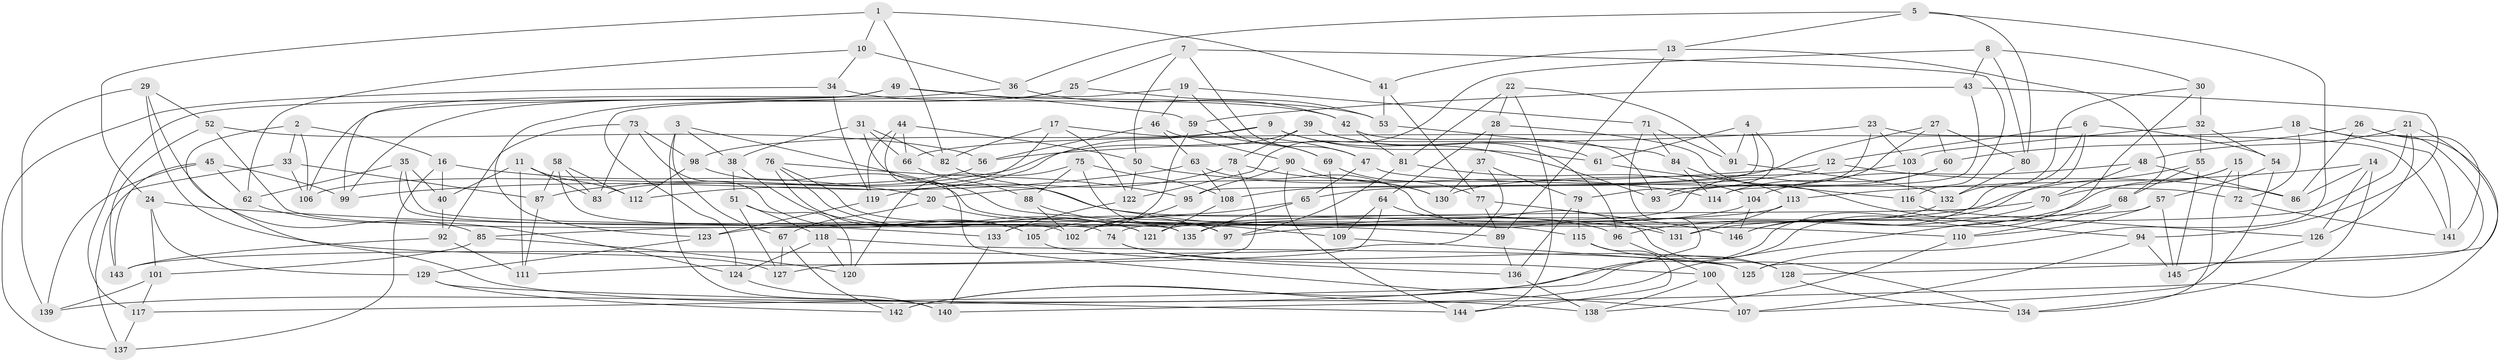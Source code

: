 // Generated by graph-tools (version 1.1) at 2025/37/03/09/25 02:37:59]
// undirected, 146 vertices, 292 edges
graph export_dot {
graph [start="1"]
  node [color=gray90,style=filled];
  1;
  2;
  3;
  4;
  5;
  6;
  7;
  8;
  9;
  10;
  11;
  12;
  13;
  14;
  15;
  16;
  17;
  18;
  19;
  20;
  21;
  22;
  23;
  24;
  25;
  26;
  27;
  28;
  29;
  30;
  31;
  32;
  33;
  34;
  35;
  36;
  37;
  38;
  39;
  40;
  41;
  42;
  43;
  44;
  45;
  46;
  47;
  48;
  49;
  50;
  51;
  52;
  53;
  54;
  55;
  56;
  57;
  58;
  59;
  60;
  61;
  62;
  63;
  64;
  65;
  66;
  67;
  68;
  69;
  70;
  71;
  72;
  73;
  74;
  75;
  76;
  77;
  78;
  79;
  80;
  81;
  82;
  83;
  84;
  85;
  86;
  87;
  88;
  89;
  90;
  91;
  92;
  93;
  94;
  95;
  96;
  97;
  98;
  99;
  100;
  101;
  102;
  103;
  104;
  105;
  106;
  107;
  108;
  109;
  110;
  111;
  112;
  113;
  114;
  115;
  116;
  117;
  118;
  119;
  120;
  121;
  122;
  123;
  124;
  125;
  126;
  127;
  128;
  129;
  130;
  131;
  132;
  133;
  134;
  135;
  136;
  137;
  138;
  139;
  140;
  141;
  142;
  143;
  144;
  145;
  146;
  1 -- 10;
  1 -- 24;
  1 -- 82;
  1 -- 41;
  2 -- 16;
  2 -- 106;
  2 -- 138;
  2 -- 33;
  3 -- 38;
  3 -- 110;
  3 -- 67;
  3 -- 140;
  4 -- 61;
  4 -- 79;
  4 -- 95;
  4 -- 91;
  5 -- 125;
  5 -- 36;
  5 -- 80;
  5 -- 13;
  6 -- 54;
  6 -- 12;
  6 -- 146;
  6 -- 139;
  7 -- 116;
  7 -- 47;
  7 -- 50;
  7 -- 25;
  8 -- 122;
  8 -- 43;
  8 -- 80;
  8 -- 30;
  9 -- 61;
  9 -- 112;
  9 -- 93;
  9 -- 98;
  10 -- 34;
  10 -- 36;
  10 -- 62;
  11 -- 40;
  11 -- 111;
  11 -- 112;
  11 -- 83;
  12 -- 86;
  12 -- 20;
  12 -- 65;
  13 -- 41;
  13 -- 89;
  13 -- 68;
  14 -- 86;
  14 -- 113;
  14 -- 134;
  14 -- 126;
  15 -- 70;
  15 -- 72;
  15 -- 131;
  15 -- 134;
  16 -- 137;
  16 -- 20;
  16 -- 40;
  17 -- 83;
  17 -- 122;
  17 -- 47;
  17 -- 82;
  18 -- 141;
  18 -- 72;
  18 -- 125;
  18 -- 66;
  19 -- 124;
  19 -- 46;
  19 -- 71;
  19 -- 69;
  20 -- 97;
  20 -- 67;
  21 -- 126;
  21 -- 128;
  21 -- 48;
  21 -- 135;
  22 -- 81;
  22 -- 91;
  22 -- 144;
  22 -- 28;
  23 -- 141;
  23 -- 56;
  23 -- 103;
  23 -- 93;
  24 -- 101;
  24 -- 89;
  24 -- 129;
  25 -- 53;
  25 -- 123;
  25 -- 99;
  26 -- 86;
  26 -- 140;
  26 -- 60;
  26 -- 141;
  27 -- 80;
  27 -- 60;
  27 -- 108;
  27 -- 74;
  28 -- 94;
  28 -- 64;
  28 -- 37;
  29 -- 139;
  29 -- 127;
  29 -- 52;
  29 -- 85;
  30 -- 117;
  30 -- 132;
  30 -- 32;
  31 -- 38;
  31 -- 131;
  31 -- 66;
  31 -- 82;
  32 -- 55;
  32 -- 54;
  32 -- 103;
  33 -- 106;
  33 -- 87;
  33 -- 137;
  34 -- 119;
  34 -- 137;
  34 -- 42;
  35 -- 62;
  35 -- 74;
  35 -- 40;
  35 -- 135;
  36 -- 106;
  36 -- 42;
  37 -- 79;
  37 -- 130;
  37 -- 143;
  38 -- 121;
  38 -- 51;
  39 -- 87;
  39 -- 78;
  39 -- 96;
  39 -- 61;
  40 -- 92;
  41 -- 53;
  41 -- 77;
  42 -- 93;
  42 -- 81;
  43 -- 114;
  43 -- 59;
  43 -- 94;
  44 -- 107;
  44 -- 119;
  44 -- 50;
  44 -- 66;
  45 -- 139;
  45 -- 99;
  45 -- 62;
  45 -- 143;
  46 -- 90;
  46 -- 63;
  46 -- 56;
  47 -- 72;
  47 -- 65;
  48 -- 70;
  48 -- 86;
  48 -- 104;
  49 -- 99;
  49 -- 53;
  49 -- 117;
  49 -- 59;
  50 -- 114;
  50 -- 122;
  51 -- 120;
  51 -- 127;
  51 -- 118;
  52 -- 56;
  52 -- 133;
  52 -- 143;
  53 -- 84;
  54 -- 57;
  54 -- 107;
  55 -- 68;
  55 -- 97;
  55 -- 145;
  56 -- 106;
  57 -- 110;
  57 -- 145;
  57 -- 85;
  58 -- 102;
  58 -- 87;
  58 -- 112;
  58 -- 83;
  59 -- 69;
  59 -- 133;
  60 -- 114;
  60 -- 93;
  61 -- 116;
  62 -- 124;
  63 -- 108;
  63 -- 99;
  63 -- 131;
  64 -- 111;
  64 -- 109;
  64 -- 134;
  65 -- 102;
  65 -- 135;
  66 -- 88;
  67 -- 142;
  67 -- 127;
  68 -- 110;
  68 -- 142;
  69 -- 77;
  69 -- 109;
  70 -- 96;
  70 -- 121;
  71 -- 84;
  71 -- 142;
  71 -- 91;
  72 -- 141;
  73 -- 83;
  73 -- 105;
  73 -- 92;
  73 -- 98;
  74 -- 128;
  74 -- 100;
  75 -- 120;
  75 -- 108;
  75 -- 88;
  75 -- 97;
  76 -- 95;
  76 -- 121;
  76 -- 105;
  76 -- 135;
  77 -- 146;
  77 -- 89;
  78 -- 130;
  78 -- 127;
  78 -- 119;
  79 -- 136;
  79 -- 115;
  80 -- 132;
  81 -- 97;
  81 -- 104;
  82 -- 96;
  84 -- 114;
  84 -- 113;
  85 -- 120;
  85 -- 101;
  87 -- 111;
  88 -- 109;
  88 -- 102;
  89 -- 136;
  90 -- 144;
  90 -- 130;
  90 -- 95;
  91 -- 132;
  92 -- 143;
  92 -- 111;
  94 -- 107;
  94 -- 145;
  95 -- 102;
  96 -- 100;
  98 -- 115;
  98 -- 112;
  100 -- 107;
  100 -- 138;
  101 -- 117;
  101 -- 139;
  103 -- 130;
  103 -- 116;
  104 -- 146;
  104 -- 105;
  105 -- 136;
  108 -- 121;
  109 -- 125;
  110 -- 138;
  113 -- 123;
  113 -- 131;
  115 -- 128;
  115 -- 144;
  116 -- 126;
  117 -- 137;
  118 -- 124;
  118 -- 120;
  118 -- 125;
  119 -- 123;
  122 -- 133;
  123 -- 129;
  124 -- 140;
  126 -- 145;
  128 -- 134;
  129 -- 142;
  129 -- 144;
  132 -- 146;
  133 -- 140;
  136 -- 138;
}
